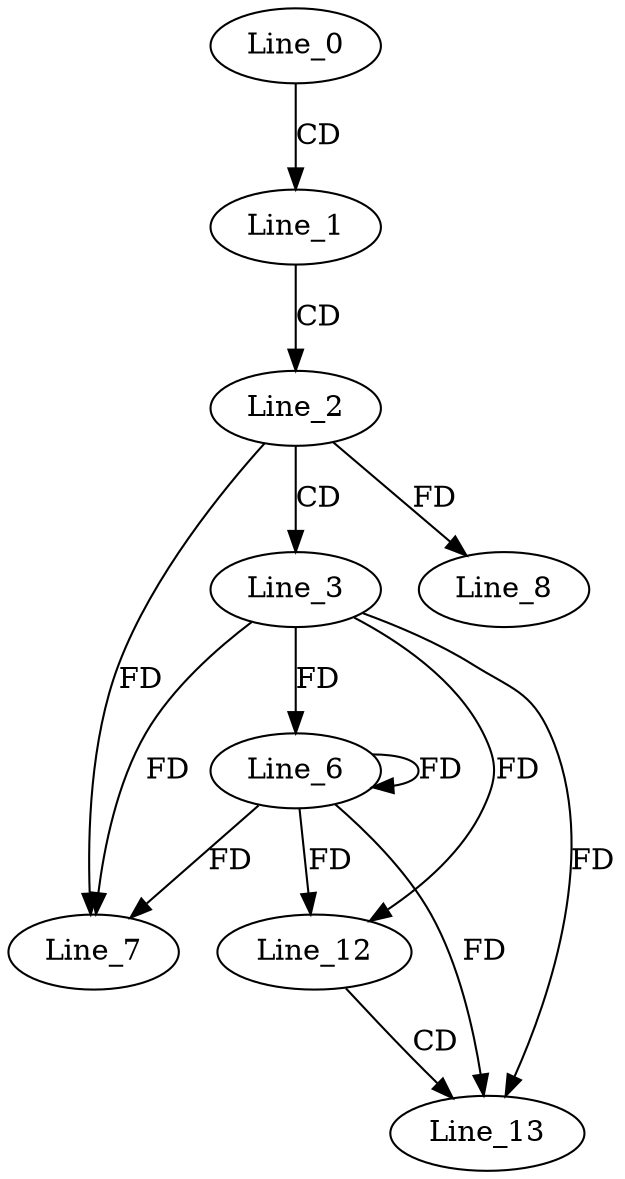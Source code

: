 digraph G {
  Line_0;
  Line_1;
  Line_2;
  Line_3;
  Line_6;
  Line_7;
  Line_7;
  Line_8;
  Line_12;
  Line_13;
  Line_0 -> Line_1 [ label="CD" ];
  Line_1 -> Line_2 [ label="CD" ];
  Line_2 -> Line_3 [ label="CD" ];
  Line_3 -> Line_6 [ label="FD" ];
  Line_6 -> Line_6 [ label="FD" ];
  Line_3 -> Line_7 [ label="FD" ];
  Line_6 -> Line_7 [ label="FD" ];
  Line_2 -> Line_7 [ label="FD" ];
  Line_2 -> Line_8 [ label="FD" ];
  Line_3 -> Line_12 [ label="FD" ];
  Line_6 -> Line_12 [ label="FD" ];
  Line_12 -> Line_13 [ label="CD" ];
  Line_3 -> Line_13 [ label="FD" ];
  Line_6 -> Line_13 [ label="FD" ];
}

